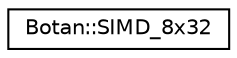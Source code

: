 digraph "Graphical Class Hierarchy"
{
  edge [fontname="Helvetica",fontsize="10",labelfontname="Helvetica",labelfontsize="10"];
  node [fontname="Helvetica",fontsize="10",shape=record];
  rankdir="LR";
  Node0 [label="Botan::SIMD_8x32",height=0.2,width=0.4,color="black", fillcolor="white", style="filled",URL="$class_botan_1_1_s_i_m_d__8x32.html"];
}
